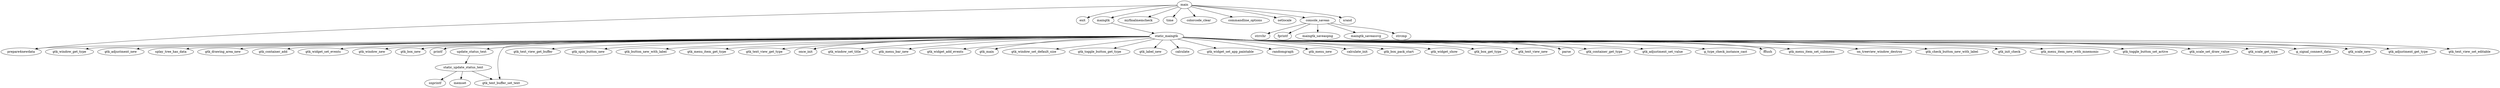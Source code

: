 /* generated from gcc rtl data using -fdump-rtl-expand commandline option and rtl2dot.py python script, see below */
digraph callgraph {
"main" -> "prepare4newdata";
"main" -> "exit";
"main" -> "maingtk";
"maingtk" -> "static_maingtk";
"static_maingtk" -> "gtk_window_get_type";
"static_maingtk" -> "gtk_adjustment_new";
"static_maingtk" -> "splay_tree_has_data";
"static_maingtk" -> "gtk_drawing_area_new";
"static_maingtk" -> "gtk_container_add";
"static_maingtk" -> "gtk_widget_set_events";
"static_maingtk" -> "gtk_window_new";
"static_maingtk" -> "gtk_box_new";
"static_maingtk" -> "printf";
"static_maingtk" -> "update_status_text";
"update_status_text" -> "static_update_status_text";
"static_update_status_text" -> "snprintf";
"static_update_status_text" -> "memset";
"static_update_status_text" -> "gtk_text_buffer_set_text";
"static_maingtk" -> "gtk_text_view_get_buffer";
"static_maingtk" -> "gtk_spin_button_new";
"static_maingtk" -> "gtk_button_new_with_label";
"static_maingtk" -> "gtk_menu_item_get_type";
"static_maingtk" -> "gtk_text_view_get_type";
"static_maingtk" -> "once_init";
"static_maingtk" -> "gtk_window_set_title";
"static_maingtk" -> "gtk_menu_bar_new";
"static_maingtk" -> "gtk_widget_add_events";
"static_maingtk" -> "gtk_main";
"static_maingtk" -> "gtk_window_set_default_size";
"static_maingtk" -> "gtk_toggle_button_get_type";
"static_maingtk" -> "gtk_label_new";
"static_maingtk" -> "calculate";
"static_maingtk" -> "gtk_widget_set_app_paintable";
"static_maingtk" -> "randomgraph";
"static_maingtk" -> "gtk_menu_new";
"static_maingtk" -> "calculate_init";
"static_maingtk" -> "gtk_box_pack_start";
"static_maingtk" -> "gtk_widget_show";
"static_maingtk" -> "gtk_box_get_type";
"static_maingtk" -> "prepare4newdata";
"static_maingtk" -> "gtk_text_view_new";
"static_maingtk" -> "parse";
"static_maingtk" -> "gtk_container_get_type";
"static_maingtk" -> "gtk_adjustment_set_value";
"static_maingtk" -> "gtk_text_buffer_set_text";
"static_maingtk" -> "g_type_check_instance_cast";
"static_maingtk" -> "fflush";
"static_maingtk" -> "gtk_menu_item_set_submenu";
"static_maingtk" -> "on_treeview_window_destroy";
"static_maingtk" -> "gtk_check_button_new_with_label";
"static_maingtk" -> "gtk_init_check";
"static_maingtk" -> "gtk_menu_item_new_with_mnemonic";
"static_maingtk" -> "gtk_toggle_button_set_active";
"static_maingtk" -> "gtk_scale_set_draw_value";
"static_maingtk" -> "gtk_scale_get_type";
"static_maingtk" -> "g_signal_connect_data";
"static_maingtk" -> "gtk_scale_new";
"static_maingtk" -> "gtk_adjustment_get_type";
"static_maingtk" -> "gtk_text_view_set_editable";
"main" -> "myfinalmemcheck";
"main" -> "time";
"main" -> "colorcode_clear";
"main" -> "commandline_options";
"main" -> "setlocale";
"main" -> "console_saveas";
"console_saveas" -> "strrchr";
"console_saveas" -> "fprintf";
"console_saveas" -> "maingtk_saveaspng";
"console_saveas" -> "maingtk_saveassvg";
"console_saveas" -> "strcmp";
"main" -> "srand";
}

@

# rtl2dot
Create C callgraphs from  gcc rtldumps via GraphViz.

Based on [egypt](http://www.gson.org/egypt/egypt.html), rewritten in python with added support for configurable root nodes and omission by regex.
May or may not work with C++ code.

## Usage
Compile your code with `-fdump-rtl-expand` (eg. by running `make CFLAGS=-fdump-rtl-expand`).
This will generate some new files, most commonly with the extension `.expand`.

Run `rtl2dot myproject.beepbop.expand | dot -Tsvg > myproject.svg` to get a graph of the `main` function of your project.

Valid options are:
* `--ignore <regex>`	Regular expression describing function names to be ignored
* `--root <function>`	Select the function to use as root node of the graph
* `--local`		Ignore functions that are not defined within the rtl dump (most likely library functions) 

Any other arguments are treated as input files. If no input files are given, input is expected on stdin.

### Example
`./rtl2dot.py smtpd.expand --root core_loop --ignore "client_send|logprintf|common_*" --local | dot -Tsvg > smtpd.svg`

## License
This program is free software. It comes without any warranty, to
the extent permitted by applicable law. You can redistribute it
and/or modify it under the terms of the Do What The Fuck You Want
To Public License, Version 2, as published by Sam Hocevar and 
reproduced below.

DO WHAT THE FUCK YOU WANT TO PUBLIC LICENSE 
Version 2, December 2004 

Copyright (C) 2004 Sam Hocevar <sam@hocevar.net> 

	Everyone is permitted to copy and distribute verbatim or modified 
	copies of this license document, and changing it is allowed as long 
	as the name is changed. 

DO WHAT THE FUCK YOU WANT TO PUBLIC LICENSE 
TERMS AND CONDITIONS FOR COPYING, DISTRIBUTION AND MODIFICATION 

	0. You just DO WHAT THE FUCK YOU WANT TO.

#!/usr/bin/env python3
#
# Author: cbdev <cb@cbcdn.com>
# Reference: https://github.com/cbdevnet/rtl2dot 
#
#This program is free software. It comes without any warranty, to
#the extent permitted by applicable law. You can redistribute it
#and/or modify it under the terms of the Do What The Fuck You Want
#To Public License, Version 2, as published by Sam Hocevar and 
#reproduced below.
#
#DO WHAT THE FUCK YOU WANT TO PUBLIC LICENSE 
#Version 2, December 2004 
#
#Copyright (C) 2004 Sam Hocevar <sam@hocevar.net> 
#
#	Everyone is permitted to copy and distribute verbatim or modified 
#	copies of this license document, and changing it is allowed as long 
#	as the name is changed. 
#
#DO WHAT THE FUCK YOU WANT TO PUBLIC LICENSE 
#TERMS AND CONDITIONS FOR COPYING, DISTRIBUTION AND MODIFICATION 
#
#	0. You just DO WHAT THE FUCK YOU WANT TO.
#

import fileinput
import re
import sys

root = "main"
ignore = None
infiles = []
local = False

i = 1
# There probably should be sanity checks here, but lets face it: If you cant pass arguments right, this isnt for you
while i < len(sys.argv):
    if sys.argv[i] == "--ignore":
        ignore = re.compile(sys.argv[i + 1])
        i += 1
    elif sys.argv[i] == "--root":
        root = sys.argv[i + 1]
        i += 1
    elif sys.argv[i] == "--local":
        local = True
    elif sys.argv[i] == "--help" or sys.argv[i] == "-h":
        print("Generate call graphs of C programs from gcc rtldumps")
        print("Options:")
        print("\t--ignore <regex>\t\tFunctions to omit from the resulting graph")
        print("\t--root <function>\t\tWhich function to use as root node (default: main)")
        print("\t--local\t\t\t\tOmit functions not defined in the dump (eg. library calls)")
        sys.exit(0)
    else:
        infiles.append(sys.argv[i])
    i+=1

current = ""
calls = {}

func_old = re.compile("^;; Function (?P<func>\S+)\s*$")
func_new = re.compile("^;; Function (?P<mangle>.*)\s+\((?P<func>\S+)(,.*)?\).*$")
funcall = re.compile("^.*\(call.*\"(?P<target>.*)\".*$")
symref = re.compile("^.*\(symbol_ref.*\"(?P<target>.*)\".*$")

def enter(func):
    global current, calls
    current = func
    if calls.get(current, None) is not None:
        print("Ambiguous function name " + current, file=sys.stderr)
    else:
        calls[current] = {}

def call(func, facility):
    global current, calls
    if calls[current].get(func, None) is not None and calls[current][func] != facility:
        print("Ambiguous calling reference to " + func, file=sys.stderr)
    calls[current][func] = facility

def dump(func):
    global calls
    if calls.get(func, None) is None:
        # edge node
        return
    for ref in calls[func].keys():
        if calls[func][ref] == "call":
            # Invalidate the reference to avoid loops
            calls[func][ref] = None
            if local and calls.get(ref, None) is None:
                # non-local function
                continue
            if ignore is None or re.match(ignore, ref) is None:
                print('"' + func + '" -> "' + ref + '";')
                dump(ref)

# Scan the rtl dump into the dict
for line in fileinput.input(infiles):
    if re.match(func_old, line) is not None:
        # print "OLD", re.match(func_old, line).group("func")
        enter(re.match(func_old, line).group("func"))
    elif re.match(func_new, line) is not None:
        # print "NEW", re.match(func_new, line).group("func"), "Mangled:", re.match(func_new, line).group("mangle")
        enter(re.match(func_new, line).group("func"))
    elif re.match(funcall, line) is not None:
        # print "CALL", re.match(funcall, line).group("target")
        call(re.match(funcall, line).group("target"), "call")
    elif re.match(symref, line) is not None:
        # print "REF", re.match(symref, line).group("target")
        call(re.match(symref, line).group("target"), "ref")

print("digraph callgraph {")
dump(root)
print("}")
